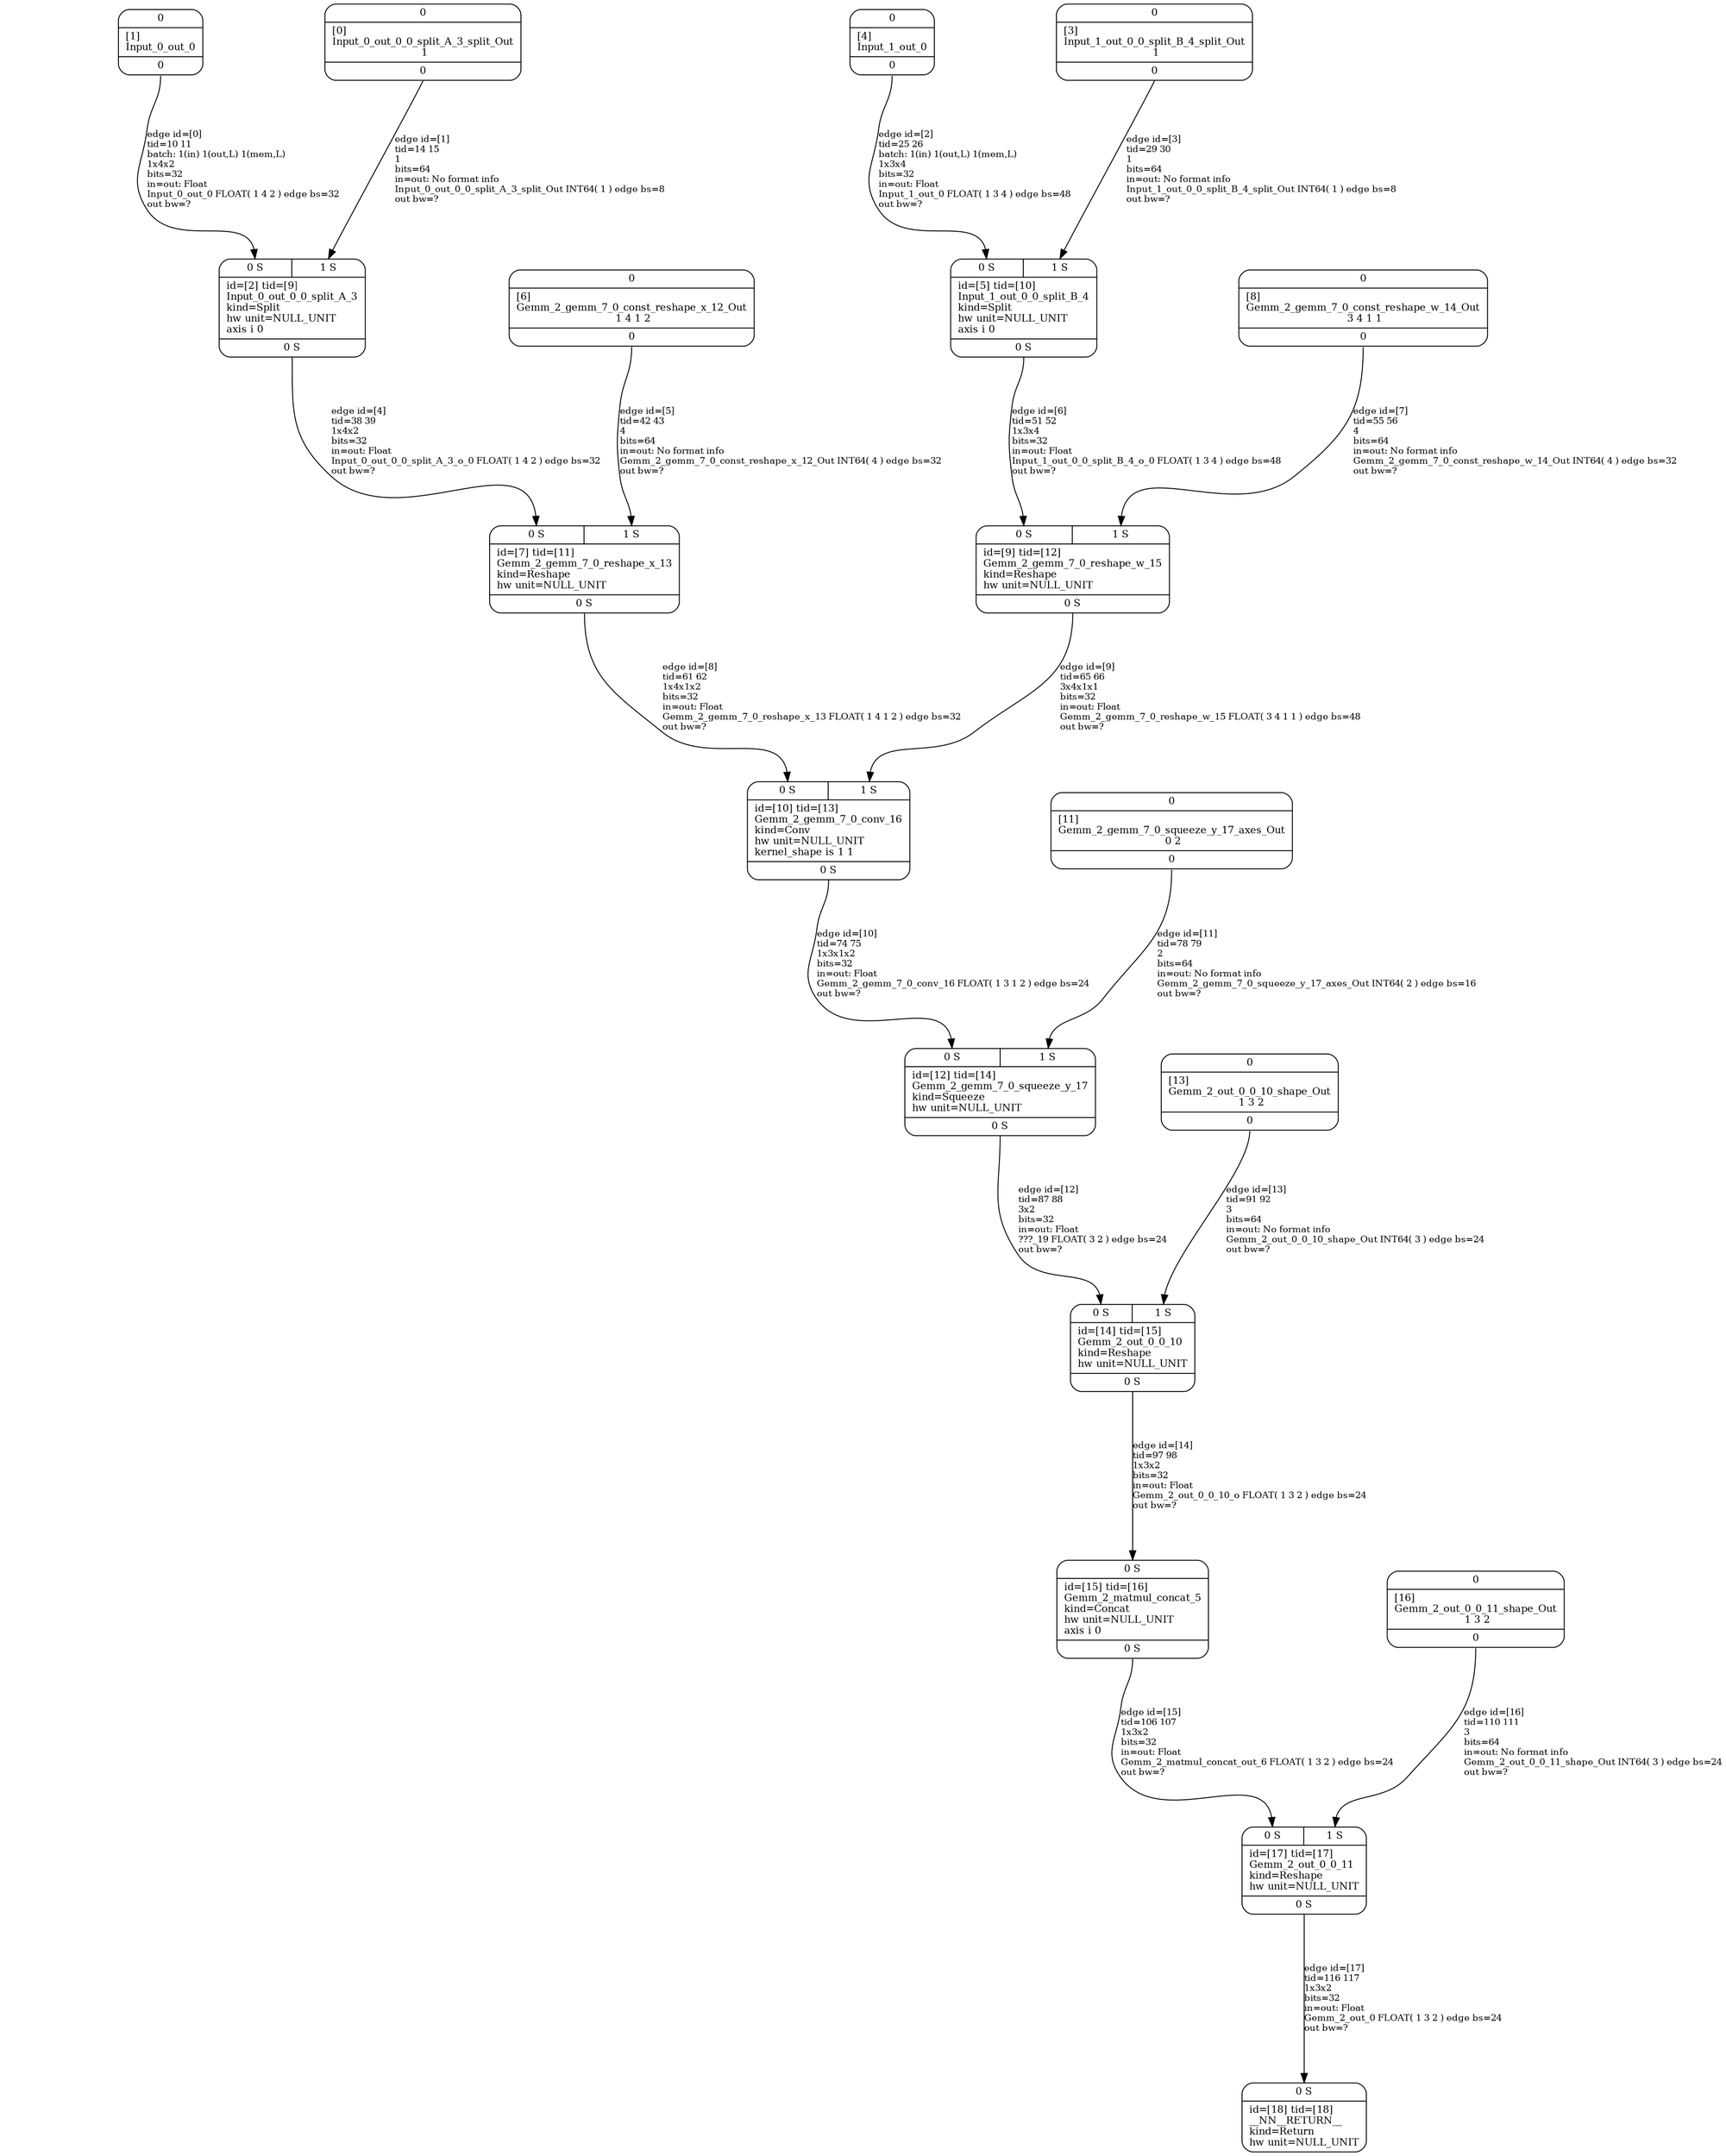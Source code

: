 digraph G {
graph [ fontsize=11 ];
node [ fontsize=11 ];
edge [ fontsize=10 ];
rankdir=BU
ranksep=1.5
nodesep=1
splines=spline
compound=true
Graphinfo [ label="" shape=plaintext, style=rounded, color=black, fontname="Arial-Bold" ];
Gemm_2_gemm_7_0_const_reshape_x_12_Out [ label="{ { <i0> 0} |  [6]\lGemm_2_gemm_7_0_const_reshape_x_12_Out\l 1 4 1 2 | { <o0> 0} }", shape=record, color=black, style=rounded  ] ;
Gemm_2_gemm_7_0_const_reshape_w_14_Out [ label="{ { <i0> 0} |  [8]\lGemm_2_gemm_7_0_const_reshape_w_14_Out\l 3 4 1 1 | { <o0> 0} }", shape=record, color=black, style=rounded  ] ;
Gemm_2_gemm_7_0_squeeze_y_17_axes_Out [ label="{ { <i0> 0} |  [11]\lGemm_2_gemm_7_0_squeeze_y_17_axes_Out\l 0 2 | { <o0> 0} }", shape=record, color=black, style=rounded  ] ;
Gemm_2_out_0_0_11_shape_Out [ label="{ { <i0> 0} |  [16]\lGemm_2_out_0_0_11_shape_Out\l 1 3 2 | { <o0> 0} }", shape=record, color=black, style=rounded  ] ;
Gemm_2_out_0_0_10_shape_Out [ label="{ { <i0> 0} |  [13]\lGemm_2_out_0_0_10_shape_Out\l 1 3 2 | { <o0> 0} }", shape=record, color=black, style=rounded  ] ;
Input_1_out_0 [ label="{ { <i0> 0} |  [4]\lInput_1_out_0 | { <o0> 0} }", shape=record, color=black, style=rounded  ] ;
Input_0_out_0 [ label="{ { <i0> 0} |  [1]\lInput_0_out_0 | { <o0> 0} }", shape=record, color=black, style=rounded  ] ;
Input_0_out_0_0_split_A_3_split_Out [ label="{ { <i0> 0} |  [0]\lInput_0_out_0_0_split_A_3_split_Out\l 1 | { <o0> 0} }", shape=record, color=black, style=rounded  ] ;
Input_1_out_0_0_split_B_4_split_Out [ label="{ { <i0> 0} |  [3]\lInput_1_out_0_0_split_B_4_split_Out\l 1 | { <o0> 0} }", shape=record, color=black, style=rounded  ] ;
Input_0_out_0_0_split_A_3 [ label="{ { < i0>  0 S  | < i1>  1 S } | id=[2] tid=[9]\lInput_0_out_0_0_split_A_3\lkind=Split\lhw unit=NULL_UNIT\laxis i 0\l | { < o0>  0 S } }", shape=record, color=black, style=rounded  ] ;
Input_1_out_0_0_split_B_4 [ label="{ { < i0>  0 S  | < i1>  1 S } | id=[5] tid=[10]\lInput_1_out_0_0_split_B_4\lkind=Split\lhw unit=NULL_UNIT\laxis i 0\l | { < o0>  0 S } }", shape=record, color=black, style=rounded  ] ;
Gemm_2_gemm_7_0_reshape_x_13 [ label="{ { < i0>  0 S  | < i1>  1 S } | id=[7] tid=[11]\lGemm_2_gemm_7_0_reshape_x_13\lkind=Reshape\lhw unit=NULL_UNIT\l | { < o0>  0 S } }", shape=record, color=black, style=rounded  ] ;
Gemm_2_gemm_7_0_reshape_w_15 [ label="{ { < i0>  0 S  | < i1>  1 S } | id=[9] tid=[12]\lGemm_2_gemm_7_0_reshape_w_15\lkind=Reshape\lhw unit=NULL_UNIT\l | { < o0>  0 S } }", shape=record, color=black, style=rounded  ] ;
Gemm_2_gemm_7_0_conv_16 [ label="{ { < i0>  0 S  | < i1>  1 S } | id=[10] tid=[13]\lGemm_2_gemm_7_0_conv_16\lkind=Conv\lhw unit=NULL_UNIT\lkernel_shape is 1 1\l | { < o0>  0 S } }", shape=record, color=black, style=rounded  ] ;
Gemm_2_gemm_7_0_squeeze_y_17 [ label="{ { < i0>  0 S  | < i1>  1 S } | id=[12] tid=[14]\lGemm_2_gemm_7_0_squeeze_y_17\lkind=Squeeze\lhw unit=NULL_UNIT\l | { < o0>  0 S } }", shape=record, color=black, style=rounded  ] ;
Gemm_2_out_0_0_10 [ label="{ { < i0>  0 S  | < i1>  1 S } | id=[14] tid=[15]\lGemm_2_out_0_0_10\lkind=Reshape\lhw unit=NULL_UNIT\l | { < o0>  0 S } }", shape=record, color=black, style=rounded  ] ;
Gemm_2_matmul_concat_5 [ label="{ { < i0>  0 S } | id=[15] tid=[16]\lGemm_2_matmul_concat_5\lkind=Concat\lhw unit=NULL_UNIT\laxis i 0\l | { < o0>  0 S } }", shape=record, color=black, style=rounded  ] ;
Gemm_2_out_0_0_11 [ label="{ { < i0>  0 S  | < i1>  1 S } | id=[17] tid=[17]\lGemm_2_out_0_0_11\lkind=Reshape\lhw unit=NULL_UNIT\l | { < o0>  0 S } }", shape=record, color=black, style=rounded  ] ;
__NN__RETURN__ [ label="{ { < i0>  0 S } | id=[18] tid=[18]\l__NN__RETURN__\lkind=Return\lhw unit=NULL_UNIT\l}", shape=record, color=black, style=rounded  ] ;
Input_0_out_0:o0:s->Input_0_out_0_0_split_A_3:i0:n [ label="edge id=[0]\ltid=10 11\lbatch: 1(in) 1(out,L) 1(mem,L) \l1x4x2\lbits=32\lin=out: Float\lInput_0_out_0 FLOAT( 1 4 2 ) edge bs=32\lout bw=?\l" ]; 
Input_0_out_0_0_split_A_3_split_Out:o0:s->Input_0_out_0_0_split_A_3:i1:n [ label="edge id=[1]\ltid=14 15\l1\lbits=64\lin=out: No format info\lInput_0_out_0_0_split_A_3_split_Out INT64( 1 ) edge bs=8\lout bw=?\l" ]; 
Input_1_out_0:o0:s->Input_1_out_0_0_split_B_4:i0:n [ label="edge id=[2]\ltid=25 26\lbatch: 1(in) 1(out,L) 1(mem,L) \l1x3x4\lbits=32\lin=out: Float\lInput_1_out_0 FLOAT( 1 3 4 ) edge bs=48\lout bw=?\l" ]; 
Input_1_out_0_0_split_B_4_split_Out:o0:s->Input_1_out_0_0_split_B_4:i1:n [ label="edge id=[3]\ltid=29 30\l1\lbits=64\lin=out: No format info\lInput_1_out_0_0_split_B_4_split_Out INT64( 1 ) edge bs=8\lout bw=?\l" ]; 
Input_0_out_0_0_split_A_3:o0:s->Gemm_2_gemm_7_0_reshape_x_13:i0:n [ label="edge id=[4]\ltid=38 39\l1x4x2\lbits=32\lin=out: Float\lInput_0_out_0_0_split_A_3_o_0 FLOAT( 1 4 2 ) edge bs=32\lout bw=?\l" ]; 
Gemm_2_gemm_7_0_const_reshape_x_12_Out:o0:s->Gemm_2_gemm_7_0_reshape_x_13:i1:n [ label="edge id=[5]\ltid=42 43\l4\lbits=64\lin=out: No format info\lGemm_2_gemm_7_0_const_reshape_x_12_Out INT64( 4 ) edge bs=32\lout bw=?\l" ]; 
Input_1_out_0_0_split_B_4:o0:s->Gemm_2_gemm_7_0_reshape_w_15:i0:n [ label="edge id=[6]\ltid=51 52\l1x3x4\lbits=32\lin=out: Float\lInput_1_out_0_0_split_B_4_o_0 FLOAT( 1 3 4 ) edge bs=48\lout bw=?\l" ]; 
Gemm_2_gemm_7_0_const_reshape_w_14_Out:o0:s->Gemm_2_gemm_7_0_reshape_w_15:i1:n [ label="edge id=[7]\ltid=55 56\l4\lbits=64\lin=out: No format info\lGemm_2_gemm_7_0_const_reshape_w_14_Out INT64( 4 ) edge bs=32\lout bw=?\l" ]; 
Gemm_2_gemm_7_0_reshape_x_13:o0:s->Gemm_2_gemm_7_0_conv_16:i0:n [ label="edge id=[8]\ltid=61 62\l1x4x1x2\lbits=32\lin=out: Float\lGemm_2_gemm_7_0_reshape_x_13 FLOAT( 1 4 1 2 ) edge bs=32\lout bw=?\l" ]; 
Gemm_2_gemm_7_0_reshape_w_15:o0:s->Gemm_2_gemm_7_0_conv_16:i1:n [ label="edge id=[9]\ltid=65 66\l3x4x1x1\lbits=32\lin=out: Float\lGemm_2_gemm_7_0_reshape_w_15 FLOAT( 3 4 1 1 ) edge bs=48\lout bw=?\l" ]; 
Gemm_2_gemm_7_0_conv_16:o0:s->Gemm_2_gemm_7_0_squeeze_y_17:i0:n [ label="edge id=[10]\ltid=74 75\l1x3x1x2\lbits=32\lin=out: Float\lGemm_2_gemm_7_0_conv_16 FLOAT( 1 3 1 2 ) edge bs=24\lout bw=?\l" ]; 
Gemm_2_gemm_7_0_squeeze_y_17_axes_Out:o0:s->Gemm_2_gemm_7_0_squeeze_y_17:i1:n [ label="edge id=[11]\ltid=78 79\l2\lbits=64\lin=out: No format info\lGemm_2_gemm_7_0_squeeze_y_17_axes_Out INT64( 2 ) edge bs=16\lout bw=?\l" ]; 
Gemm_2_gemm_7_0_squeeze_y_17:o0:s->Gemm_2_out_0_0_10:i0:n [ label="edge id=[12]\ltid=87 88\l3x2\lbits=32\lin=out: Float\l???_19 FLOAT( 3 2 ) edge bs=24\lout bw=?\l" ]; 
Gemm_2_out_0_0_10_shape_Out:o0:s->Gemm_2_out_0_0_10:i1:n [ label="edge id=[13]\ltid=91 92\l3\lbits=64\lin=out: No format info\lGemm_2_out_0_0_10_shape_Out INT64( 3 ) edge bs=24\lout bw=?\l" ]; 
Gemm_2_out_0_0_10:o0:s->Gemm_2_matmul_concat_5:i0:n [ label="edge id=[14]\ltid=97 98\l1x3x2\lbits=32\lin=out: Float\lGemm_2_out_0_0_10_o FLOAT( 1 3 2 ) edge bs=24\lout bw=?\l" ]; 
Gemm_2_matmul_concat_5:o0:s->Gemm_2_out_0_0_11:i0:n [ label="edge id=[15]\ltid=106 107\l1x3x2\lbits=32\lin=out: Float\lGemm_2_matmul_concat_out_6 FLOAT( 1 3 2 ) edge bs=24\lout bw=?\l" ]; 
Gemm_2_out_0_0_11_shape_Out:o0:s->Gemm_2_out_0_0_11:i1:n [ label="edge id=[16]\ltid=110 111\l3\lbits=64\lin=out: No format info\lGemm_2_out_0_0_11_shape_Out INT64( 3 ) edge bs=24\lout bw=?\l" ]; 
Gemm_2_out_0_0_11:o0:s->__NN__RETURN__:i0:n [ label="edge id=[17]\ltid=116 117\l1x3x2\lbits=32\lin=out: Float\lGemm_2_out_0 FLOAT( 1 3 2 ) edge bs=24\lout bw=?\l" ]; 
}
